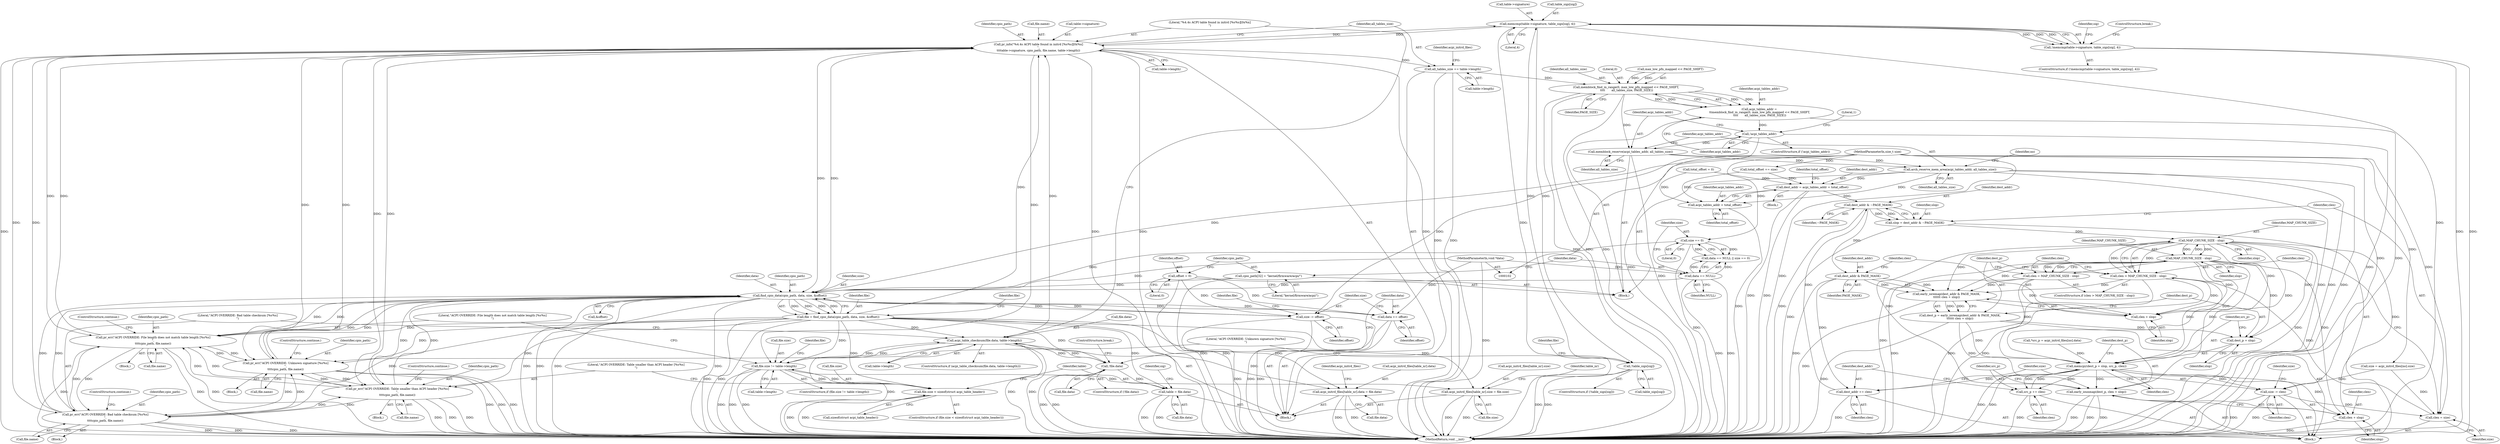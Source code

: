 digraph "0_linux_a4a5ed2835e8ea042868b7401dced3f517cafa76_0@API" {
"1000196" [label="(Call,memcmp(table->signature, table_sigs[sig], 4))"];
"1000250" [label="(Call,pr_info(\"%4.4s ACPI table found in initrd [%s%s][0x%x]\n\",\n\t\t\ttable->signature, cpio_path, file.name, table->length))"];
"1000196" [label="(Call,memcmp(table->signature, table_sigs[sig], 4))"];
"1000206" [label="(Call,!table_sigs[sig])"];
"1000147" [label="(Call,find_cpio_data(cpio_path, data, size, &offset))"];
"1000122" [label="(Call,cpio_path[32] = \"kernel/firmware/acpi/\")"];
"1000227" [label="(Call,pr_err(\"ACPI OVERRIDE: File length does not match table length [%s%s]\n\",\n\t\t\t\tcpio_path, file.name))"];
"1000211" [label="(Call,pr_err(\"ACPI OVERRIDE: Unknown signature [%s%s]\n\",\n\t\t\t\tcpio_path, file.name))"];
"1000173" [label="(Call,pr_err(\"ACPI OVERRIDE: Table smaller than ACPI header [%s%s]\n\",\n\t\t\t\tcpio_path, file.name))"];
"1000243" [label="(Call,pr_err(\"ACPI OVERRIDE: Bad table checksum [%s%s]\n\",\n\t\t\t\tcpio_path, file.name))"];
"1000145" [label="(Call,file = find_cpio_data(cpio_path, data, size, &offset))"];
"1000159" [label="(Call,data += offset)"];
"1000117" [label="(Call,offset = 0)"];
"1000103" [label="(MethodParameterIn,void *data)"];
"1000128" [label="(Call,data == NULL)"];
"1000131" [label="(Call,size == 0)"];
"1000104" [label="(MethodParameterIn,size_t size)"];
"1000162" [label="(Call,size -= offset)"];
"1000235" [label="(Call,acpi_table_checksum(file.data, table->length))"];
"1000154" [label="(Call,!file.data)"];
"1000219" [label="(Call,file.size != table->length)"];
"1000166" [label="(Call,file.size < sizeof(struct acpi_table_header))"];
"1000195" [label="(Call,!memcmp(table->signature, table_sigs[sig], 4))"];
"1000180" [label="(Call,table = file.data)"];
"1000276" [label="(Call,acpi_initrd_files[table_nr].size = file.size)"];
"1000267" [label="(Call,acpi_initrd_files[table_nr].data = file.data)"];
"1000262" [label="(Call,all_tables_size += table->length)"];
"1000300" [label="(Call,memblock_find_in_range(0, max_low_pfn_mapped << PAGE_SHIFT,\n \t\t\t\t       all_tables_size, PAGE_SIZE))"];
"1000298" [label="(Call,acpi_tables_addr =\n \t\tmemblock_find_in_range(0, max_low_pfn_mapped << PAGE_SHIFT,\n \t\t\t\t       all_tables_size, PAGE_SIZE))"];
"1000308" [label="(Call,!acpi_tables_addr)"];
"1000314" [label="(Call,memblock_reserve(acpi_tables_addr, all_tables_size))"];
"1000317" [label="(Call,arch_reserve_mem_area(acpi_tables_addr, all_tables_size))"];
"1000347" [label="(Call,dest_addr = acpi_tables_addr + total_offset)"];
"1000363" [label="(Call,dest_addr & ~PAGE_MASK)"];
"1000361" [label="(Call,slop = dest_addr & ~PAGE_MASK)"];
"1000372" [label="(Call,MAP_CHUNK_SIZE - slop)"];
"1000370" [label="(Call,clen > MAP_CHUNK_SIZE - slop)"];
"1000382" [label="(Call,early_ioremap(dest_addr & PAGE_MASK,\n\t\t\t\t\t\t clen + slop))"];
"1000380" [label="(Call,dest_p = early_ioremap(dest_addr & PAGE_MASK,\n\t\t\t\t\t\t clen + slop))"];
"1000389" [label="(Call,memcpy(dest_p + slop, src_p, clen))"];
"1000395" [label="(Call,early_iounmap(dest_p, clen + slop))"];
"1000397" [label="(Call,clen + slop)"];
"1000400" [label="(Call,src_p += clen)"];
"1000403" [label="(Call,dest_addr += clen)"];
"1000406" [label="(Call,size -= clen)"];
"1000366" [label="(Call,clen = size)"];
"1000390" [label="(Call,dest_p + slop)"];
"1000386" [label="(Call,clen + slop)"];
"1000377" [label="(Call,MAP_CHUNK_SIZE - slop)"];
"1000375" [label="(Call,clen = MAP_CHUNK_SIZE - slop)"];
"1000383" [label="(Call,dest_addr & PAGE_MASK)"];
"1000349" [label="(Call,acpi_tables_addr + total_offset)"];
"1000396" [label="(Identifier,dest_p)"];
"1000404" [label="(Identifier,dest_addr)"];
"1000246" [label="(Call,file.name)"];
"1000175" [label="(Identifier,cpio_path)"];
"1000244" [label="(Literal,\"ACPI OVERRIDE: Bad table checksum [%s%s]\n\")"];
"1000249" [label="(ControlStructure,continue;)"];
"1000195" [label="(Call,!memcmp(table->signature, table_sigs[sig], 4))"];
"1000228" [label="(Literal,\"ACPI OVERRIDE: File length does not match table length [%s%s]\n\")"];
"1000180" [label="(Call,table = file.data)"];
"1000381" [label="(Identifier,dest_p)"];
"1000409" [label="(MethodReturn,void __init)"];
"1000282" [label="(Call,file.size)"];
"1000363" [label="(Call,dest_addr & ~PAGE_MASK)"];
"1000105" [label="(Block,)"];
"1000314" [label="(Call,memblock_reserve(acpi_tables_addr, all_tables_size))"];
"1000153" [label="(ControlStructure,if (!file.data))"];
"1000235" [label="(Call,acpi_table_checksum(file.data, table->length))"];
"1000103" [label="(MethodParameterIn,void *data)"];
"1000123" [label="(Identifier,cpio_path)"];
"1000155" [label="(Call,file.data)"];
"1000251" [label="(Literal,\"%4.4s ACPI table found in initrd [%s%s][0x%x]\n\")"];
"1000386" [label="(Call,clen + slop)"];
"1000267" [label="(Call,acpi_initrd_files[table_nr].data = file.data)"];
"1000300" [label="(Call,memblock_find_in_range(0, max_low_pfn_mapped << PAGE_SHIFT,\n \t\t\t\t       all_tables_size, PAGE_SIZE))"];
"1000150" [label="(Identifier,size)"];
"1000317" [label="(Call,arch_reserve_mem_area(acpi_tables_addr, all_tables_size))"];
"1000239" [label="(Call,table->length)"];
"1000351" [label="(Identifier,total_offset)"];
"1000370" [label="(Call,clen > MAP_CHUNK_SIZE - slop)"];
"1000331" [label="(Call,*src_p = acpi_initrd_files[no].data)"];
"1000378" [label="(Identifier,MAP_CHUNK_SIZE)"];
"1000394" [label="(Identifier,clen)"];
"1000145" [label="(Call,file = find_cpio_data(cpio_path, data, size, &offset))"];
"1000276" [label="(Call,acpi_initrd_files[table_nr].size = file.size)"];
"1000104" [label="(MethodParameterIn,size_t size)"];
"1000193" [label="(Identifier,sig)"];
"1000364" [label="(Identifier,dest_addr)"];
"1000379" [label="(Identifier,slop)"];
"1000368" [label="(Identifier,size)"];
"1000212" [label="(Literal,\"ACPI OVERRIDE: Unknown signature [%s%s]\n\")"];
"1000318" [label="(Identifier,acpi_tables_addr)"];
"1000236" [label="(Call,file.data)"];
"1000393" [label="(Identifier,src_p)"];
"1000217" [label="(ControlStructure,continue;)"];
"1000392" [label="(Identifier,slop)"];
"1000277" [label="(Call,acpi_initrd_files[table_nr].size)"];
"1000166" [label="(Call,file.size < sizeof(struct acpi_table_header))"];
"1000181" [label="(Identifier,table)"];
"1000302" [label="(Call,max_low_pfn_mapped << PAGE_SHIFT)"];
"1000213" [label="(Identifier,cpio_path)"];
"1000194" [label="(ControlStructure,if (!memcmp(table->signature, table_sigs[sig], 4)))"];
"1000182" [label="(Call,file.data)"];
"1000385" [label="(Identifier,PAGE_MASK)"];
"1000210" [label="(Block,)"];
"1000350" [label="(Identifier,acpi_tables_addr)"];
"1000400" [label="(Call,src_p += clen)"];
"1000226" [label="(Block,)"];
"1000391" [label="(Identifier,dest_p)"];
"1000259" [label="(Call,table->length)"];
"1000162" [label="(Call,size -= offset)"];
"1000156" [label="(Identifier,file)"];
"1000242" [label="(Block,)"];
"1000408" [label="(Identifier,clen)"];
"1000163" [label="(Identifier,size)"];
"1000118" [label="(Identifier,offset)"];
"1000405" [label="(Identifier,clen)"];
"1000375" [label="(Call,clen = MAP_CHUNK_SIZE - slop)"];
"1000203" [label="(Literal,4)"];
"1000312" [label="(Literal,1)"];
"1000129" [label="(Identifier,data)"];
"1000176" [label="(Call,file.name)"];
"1000233" [label="(ControlStructure,continue;)"];
"1000219" [label="(Call,file.size != table->length)"];
"1000147" [label="(Call,find_cpio_data(cpio_path, data, size, &offset))"];
"1000229" [label="(Identifier,cpio_path)"];
"1000252" [label="(Call,table->signature)"];
"1000366" [label="(Call,clen = size)"];
"1000298" [label="(Call,acpi_tables_addr =\n \t\tmemblock_find_in_range(0, max_low_pfn_mapped << PAGE_SHIFT,\n \t\t\t\t       all_tables_size, PAGE_SIZE))"];
"1000220" [label="(Call,file.size)"];
"1000376" [label="(Identifier,clen)"];
"1000305" [label="(Identifier,all_tables_size)"];
"1000128" [label="(Call,data == NULL)"];
"1000207" [label="(Call,table_sigs[sig])"];
"1000263" [label="(Identifier,all_tables_size)"];
"1000132" [label="(Identifier,size)"];
"1000158" [label="(ControlStructure,break;)"];
"1000214" [label="(Call,file.name)"];
"1000204" [label="(ControlStructure,break;)"];
"1000234" [label="(ControlStructure,if (acpi_table_checksum(file.data, table->length)))"];
"1000255" [label="(Identifier,cpio_path)"];
"1000256" [label="(Call,file.name)"];
"1000279" [label="(Identifier,acpi_initrd_files)"];
"1000250" [label="(Call,pr_info(\"%4.4s ACPI table found in initrd [%s%s][0x%x]\n\",\n\t\t\ttable->signature, cpio_path, file.name, table->length))"];
"1000262" [label="(Call,all_tables_size += table->length)"];
"1000365" [label="(Identifier,~PAGE_MASK)"];
"1000154" [label="(Call,!file.data)"];
"1000362" [label="(Identifier,slop)"];
"1000373" [label="(Identifier,MAP_CHUNK_SIZE)"];
"1000117" [label="(Call,offset = 0)"];
"1000119" [label="(Literal,0)"];
"1000237" [label="(Identifier,file)"];
"1000268" [label="(Call,acpi_initrd_files[table_nr].data)"];
"1000315" [label="(Identifier,acpi_tables_addr)"];
"1000387" [label="(Identifier,clen)"];
"1000173" [label="(Call,pr_err(\"ACPI OVERRIDE: Table smaller than ACPI header [%s%s]\n\",\n\t\t\t\tcpio_path, file.name))"];
"1000170" [label="(Call,sizeof(struct acpi_table_header))"];
"1000395" [label="(Call,early_iounmap(dest_p, clen + slop))"];
"1000374" [label="(Identifier,slop)"];
"1000270" [label="(Identifier,acpi_initrd_files)"];
"1000223" [label="(Call,table->length)"];
"1000308" [label="(Call,!acpi_tables_addr)"];
"1000151" [label="(Call,&offset)"];
"1000113" [label="(Call,total_offset = 0)"];
"1000206" [label="(Call,!table_sigs[sig])"];
"1000164" [label="(Identifier,offset)"];
"1000347" [label="(Call,dest_addr = acpi_tables_addr + total_offset)"];
"1000349" [label="(Call,acpi_tables_addr + total_offset)"];
"1000383" [label="(Call,dest_addr & PAGE_MASK)"];
"1000356" [label="(Identifier,total_offset)"];
"1000397" [label="(Call,clen + slop)"];
"1000165" [label="(ControlStructure,if (file.size < sizeof(struct acpi_table_header)))"];
"1000382" [label="(Call,early_ioremap(dest_addr & PAGE_MASK,\n\t\t\t\t\t\t clen + slop))"];
"1000309" [label="(Identifier,acpi_tables_addr)"];
"1000197" [label="(Call,table->signature)"];
"1000211" [label="(Call,pr_err(\"ACPI OVERRIDE: Unknown signature [%s%s]\n\",\n\t\t\t\tcpio_path, file.name))"];
"1000149" [label="(Identifier,data)"];
"1000339" [label="(Call,size = acpi_initrd_files[no].size)"];
"1000371" [label="(Identifier,clen)"];
"1000367" [label="(Identifier,clen)"];
"1000122" [label="(Call,cpio_path[32] = \"kernel/firmware/acpi/\")"];
"1000407" [label="(Identifier,size)"];
"1000187" [label="(Identifier,sig)"];
"1000196" [label="(Call,memcmp(table->signature, table_sigs[sig], 4))"];
"1000329" [label="(Block,)"];
"1000167" [label="(Call,file.size)"];
"1000360" [label="(Block,)"];
"1000127" [label="(Call,data == NULL || size == 0)"];
"1000307" [label="(ControlStructure,if (!acpi_tables_addr))"];
"1000148" [label="(Identifier,cpio_path)"];
"1000390" [label="(Call,dest_p + slop)"];
"1000286" [label="(Identifier,table_nr)"];
"1000403" [label="(Call,dest_addr += clen)"];
"1000146" [label="(Identifier,file)"];
"1000380" [label="(Call,dest_p = early_ioremap(dest_addr & PAGE_MASK,\n\t\t\t\t\t\t clen + slop))"];
"1000243" [label="(Call,pr_err(\"ACPI OVERRIDE: Bad table checksum [%s%s]\n\",\n\t\t\t\tcpio_path, file.name))"];
"1000299" [label="(Identifier,acpi_tables_addr)"];
"1000361" [label="(Call,slop = dest_addr & ~PAGE_MASK)"];
"1000124" [label="(Literal,\"kernel/firmware/acpi/\")"];
"1000372" [label="(Call,MAP_CHUNK_SIZE - slop)"];
"1000399" [label="(Identifier,slop)"];
"1000144" [label="(Block,)"];
"1000369" [label="(ControlStructure,if (clen > MAP_CHUNK_SIZE - slop))"];
"1000384" [label="(Identifier,dest_addr)"];
"1000200" [label="(Call,table_sigs[sig])"];
"1000168" [label="(Identifier,file)"];
"1000316" [label="(Identifier,all_tables_size)"];
"1000348" [label="(Identifier,dest_addr)"];
"1000273" [label="(Call,file.data)"];
"1000227" [label="(Call,pr_err(\"ACPI OVERRIDE: File length does not match table length [%s%s]\n\",\n\t\t\t\tcpio_path, file.name))"];
"1000319" [label="(Identifier,all_tables_size)"];
"1000161" [label="(Identifier,offset)"];
"1000359" [label="(Identifier,size)"];
"1000301" [label="(Literal,0)"];
"1000160" [label="(Identifier,data)"];
"1000174" [label="(Literal,\"ACPI OVERRIDE: Table smaller than ACPI header [%s%s]\n\")"];
"1000355" [label="(Call,total_offset += size)"];
"1000406" [label="(Call,size -= clen)"];
"1000377" [label="(Call,MAP_CHUNK_SIZE - slop)"];
"1000131" [label="(Call,size == 0)"];
"1000133" [label="(Literal,0)"];
"1000221" [label="(Identifier,file)"];
"1000230" [label="(Call,file.name)"];
"1000401" [label="(Identifier,src_p)"];
"1000398" [label="(Identifier,clen)"];
"1000306" [label="(Identifier,PAGE_SIZE)"];
"1000322" [label="(Identifier,no)"];
"1000264" [label="(Call,table->length)"];
"1000388" [label="(Identifier,slop)"];
"1000130" [label="(Identifier,NULL)"];
"1000159" [label="(Call,data += offset)"];
"1000389" [label="(Call,memcpy(dest_p + slop, src_p, clen))"];
"1000245" [label="(Identifier,cpio_path)"];
"1000402" [label="(Identifier,clen)"];
"1000218" [label="(ControlStructure,if (file.size != table->length))"];
"1000179" [label="(ControlStructure,continue;)"];
"1000205" [label="(ControlStructure,if (!table_sigs[sig]))"];
"1000172" [label="(Block,)"];
"1000196" -> "1000195"  [label="AST: "];
"1000196" -> "1000203"  [label="CFG: "];
"1000197" -> "1000196"  [label="AST: "];
"1000200" -> "1000196"  [label="AST: "];
"1000203" -> "1000196"  [label="AST: "];
"1000195" -> "1000196"  [label="CFG: "];
"1000196" -> "1000409"  [label="DDG: "];
"1000196" -> "1000409"  [label="DDG: "];
"1000196" -> "1000195"  [label="DDG: "];
"1000196" -> "1000195"  [label="DDG: "];
"1000196" -> "1000195"  [label="DDG: "];
"1000250" -> "1000196"  [label="DDG: "];
"1000206" -> "1000196"  [label="DDG: "];
"1000196" -> "1000206"  [label="DDG: "];
"1000196" -> "1000250"  [label="DDG: "];
"1000250" -> "1000144"  [label="AST: "];
"1000250" -> "1000259"  [label="CFG: "];
"1000251" -> "1000250"  [label="AST: "];
"1000252" -> "1000250"  [label="AST: "];
"1000255" -> "1000250"  [label="AST: "];
"1000256" -> "1000250"  [label="AST: "];
"1000259" -> "1000250"  [label="AST: "];
"1000263" -> "1000250"  [label="CFG: "];
"1000250" -> "1000409"  [label="DDG: "];
"1000250" -> "1000409"  [label="DDG: "];
"1000250" -> "1000409"  [label="DDG: "];
"1000250" -> "1000409"  [label="DDG: "];
"1000250" -> "1000147"  [label="DDG: "];
"1000250" -> "1000173"  [label="DDG: "];
"1000250" -> "1000211"  [label="DDG: "];
"1000250" -> "1000219"  [label="DDG: "];
"1000250" -> "1000227"  [label="DDG: "];
"1000250" -> "1000243"  [label="DDG: "];
"1000147" -> "1000250"  [label="DDG: "];
"1000211" -> "1000250"  [label="DDG: "];
"1000173" -> "1000250"  [label="DDG: "];
"1000227" -> "1000250"  [label="DDG: "];
"1000243" -> "1000250"  [label="DDG: "];
"1000145" -> "1000250"  [label="DDG: "];
"1000235" -> "1000250"  [label="DDG: "];
"1000250" -> "1000262"  [label="DDG: "];
"1000206" -> "1000205"  [label="AST: "];
"1000206" -> "1000207"  [label="CFG: "];
"1000207" -> "1000206"  [label="AST: "];
"1000212" -> "1000206"  [label="CFG: "];
"1000221" -> "1000206"  [label="CFG: "];
"1000206" -> "1000409"  [label="DDG: "];
"1000206" -> "1000409"  [label="DDG: "];
"1000147" -> "1000145"  [label="AST: "];
"1000147" -> "1000151"  [label="CFG: "];
"1000148" -> "1000147"  [label="AST: "];
"1000149" -> "1000147"  [label="AST: "];
"1000150" -> "1000147"  [label="AST: "];
"1000151" -> "1000147"  [label="AST: "];
"1000145" -> "1000147"  [label="CFG: "];
"1000147" -> "1000409"  [label="DDG: "];
"1000147" -> "1000409"  [label="DDG: "];
"1000147" -> "1000409"  [label="DDG: "];
"1000147" -> "1000409"  [label="DDG: "];
"1000147" -> "1000145"  [label="DDG: "];
"1000147" -> "1000145"  [label="DDG: "];
"1000147" -> "1000145"  [label="DDG: "];
"1000147" -> "1000145"  [label="DDG: "];
"1000122" -> "1000147"  [label="DDG: "];
"1000227" -> "1000147"  [label="DDG: "];
"1000211" -> "1000147"  [label="DDG: "];
"1000243" -> "1000147"  [label="DDG: "];
"1000173" -> "1000147"  [label="DDG: "];
"1000159" -> "1000147"  [label="DDG: "];
"1000128" -> "1000147"  [label="DDG: "];
"1000103" -> "1000147"  [label="DDG: "];
"1000131" -> "1000147"  [label="DDG: "];
"1000162" -> "1000147"  [label="DDG: "];
"1000104" -> "1000147"  [label="DDG: "];
"1000147" -> "1000159"  [label="DDG: "];
"1000147" -> "1000162"  [label="DDG: "];
"1000147" -> "1000173"  [label="DDG: "];
"1000147" -> "1000211"  [label="DDG: "];
"1000147" -> "1000227"  [label="DDG: "];
"1000147" -> "1000243"  [label="DDG: "];
"1000122" -> "1000105"  [label="AST: "];
"1000122" -> "1000124"  [label="CFG: "];
"1000123" -> "1000122"  [label="AST: "];
"1000124" -> "1000122"  [label="AST: "];
"1000129" -> "1000122"  [label="CFG: "];
"1000122" -> "1000409"  [label="DDG: "];
"1000227" -> "1000226"  [label="AST: "];
"1000227" -> "1000230"  [label="CFG: "];
"1000228" -> "1000227"  [label="AST: "];
"1000229" -> "1000227"  [label="AST: "];
"1000230" -> "1000227"  [label="AST: "];
"1000233" -> "1000227"  [label="CFG: "];
"1000227" -> "1000409"  [label="DDG: "];
"1000227" -> "1000409"  [label="DDG: "];
"1000227" -> "1000409"  [label="DDG: "];
"1000227" -> "1000173"  [label="DDG: "];
"1000227" -> "1000211"  [label="DDG: "];
"1000211" -> "1000227"  [label="DDG: "];
"1000173" -> "1000227"  [label="DDG: "];
"1000243" -> "1000227"  [label="DDG: "];
"1000145" -> "1000227"  [label="DDG: "];
"1000227" -> "1000243"  [label="DDG: "];
"1000211" -> "1000210"  [label="AST: "];
"1000211" -> "1000214"  [label="CFG: "];
"1000212" -> "1000211"  [label="AST: "];
"1000213" -> "1000211"  [label="AST: "];
"1000214" -> "1000211"  [label="AST: "];
"1000217" -> "1000211"  [label="CFG: "];
"1000211" -> "1000409"  [label="DDG: "];
"1000211" -> "1000409"  [label="DDG: "];
"1000211" -> "1000409"  [label="DDG: "];
"1000211" -> "1000173"  [label="DDG: "];
"1000173" -> "1000211"  [label="DDG: "];
"1000243" -> "1000211"  [label="DDG: "];
"1000145" -> "1000211"  [label="DDG: "];
"1000211" -> "1000243"  [label="DDG: "];
"1000173" -> "1000172"  [label="AST: "];
"1000173" -> "1000176"  [label="CFG: "];
"1000174" -> "1000173"  [label="AST: "];
"1000175" -> "1000173"  [label="AST: "];
"1000176" -> "1000173"  [label="AST: "];
"1000179" -> "1000173"  [label="CFG: "];
"1000173" -> "1000409"  [label="DDG: "];
"1000173" -> "1000409"  [label="DDG: "];
"1000173" -> "1000409"  [label="DDG: "];
"1000243" -> "1000173"  [label="DDG: "];
"1000145" -> "1000173"  [label="DDG: "];
"1000173" -> "1000243"  [label="DDG: "];
"1000243" -> "1000242"  [label="AST: "];
"1000243" -> "1000246"  [label="CFG: "];
"1000244" -> "1000243"  [label="AST: "];
"1000245" -> "1000243"  [label="AST: "];
"1000246" -> "1000243"  [label="AST: "];
"1000249" -> "1000243"  [label="CFG: "];
"1000243" -> "1000409"  [label="DDG: "];
"1000243" -> "1000409"  [label="DDG: "];
"1000243" -> "1000409"  [label="DDG: "];
"1000145" -> "1000243"  [label="DDG: "];
"1000145" -> "1000144"  [label="AST: "];
"1000146" -> "1000145"  [label="AST: "];
"1000156" -> "1000145"  [label="CFG: "];
"1000145" -> "1000409"  [label="DDG: "];
"1000145" -> "1000409"  [label="DDG: "];
"1000145" -> "1000154"  [label="DDG: "];
"1000145" -> "1000166"  [label="DDG: "];
"1000145" -> "1000180"  [label="DDG: "];
"1000145" -> "1000219"  [label="DDG: "];
"1000145" -> "1000235"  [label="DDG: "];
"1000145" -> "1000267"  [label="DDG: "];
"1000145" -> "1000276"  [label="DDG: "];
"1000159" -> "1000144"  [label="AST: "];
"1000159" -> "1000161"  [label="CFG: "];
"1000160" -> "1000159"  [label="AST: "];
"1000161" -> "1000159"  [label="AST: "];
"1000163" -> "1000159"  [label="CFG: "];
"1000159" -> "1000409"  [label="DDG: "];
"1000117" -> "1000159"  [label="DDG: "];
"1000103" -> "1000159"  [label="DDG: "];
"1000117" -> "1000105"  [label="AST: "];
"1000117" -> "1000119"  [label="CFG: "];
"1000118" -> "1000117"  [label="AST: "];
"1000119" -> "1000117"  [label="AST: "];
"1000123" -> "1000117"  [label="CFG: "];
"1000117" -> "1000409"  [label="DDG: "];
"1000117" -> "1000162"  [label="DDG: "];
"1000103" -> "1000102"  [label="AST: "];
"1000103" -> "1000409"  [label="DDG: "];
"1000103" -> "1000128"  [label="DDG: "];
"1000128" -> "1000127"  [label="AST: "];
"1000128" -> "1000130"  [label="CFG: "];
"1000129" -> "1000128"  [label="AST: "];
"1000130" -> "1000128"  [label="AST: "];
"1000132" -> "1000128"  [label="CFG: "];
"1000127" -> "1000128"  [label="CFG: "];
"1000128" -> "1000409"  [label="DDG: "];
"1000128" -> "1000409"  [label="DDG: "];
"1000128" -> "1000127"  [label="DDG: "];
"1000128" -> "1000127"  [label="DDG: "];
"1000131" -> "1000127"  [label="AST: "];
"1000131" -> "1000133"  [label="CFG: "];
"1000132" -> "1000131"  [label="AST: "];
"1000133" -> "1000131"  [label="AST: "];
"1000127" -> "1000131"  [label="CFG: "];
"1000131" -> "1000409"  [label="DDG: "];
"1000131" -> "1000127"  [label="DDG: "];
"1000131" -> "1000127"  [label="DDG: "];
"1000104" -> "1000131"  [label="DDG: "];
"1000104" -> "1000102"  [label="AST: "];
"1000104" -> "1000409"  [label="DDG: "];
"1000104" -> "1000162"  [label="DDG: "];
"1000104" -> "1000339"  [label="DDG: "];
"1000104" -> "1000355"  [label="DDG: "];
"1000104" -> "1000366"  [label="DDG: "];
"1000104" -> "1000406"  [label="DDG: "];
"1000162" -> "1000144"  [label="AST: "];
"1000162" -> "1000164"  [label="CFG: "];
"1000163" -> "1000162"  [label="AST: "];
"1000164" -> "1000162"  [label="AST: "];
"1000168" -> "1000162"  [label="CFG: "];
"1000162" -> "1000409"  [label="DDG: "];
"1000162" -> "1000409"  [label="DDG: "];
"1000235" -> "1000234"  [label="AST: "];
"1000235" -> "1000239"  [label="CFG: "];
"1000236" -> "1000235"  [label="AST: "];
"1000239" -> "1000235"  [label="AST: "];
"1000244" -> "1000235"  [label="CFG: "];
"1000251" -> "1000235"  [label="CFG: "];
"1000235" -> "1000409"  [label="DDG: "];
"1000235" -> "1000409"  [label="DDG: "];
"1000235" -> "1000409"  [label="DDG: "];
"1000235" -> "1000154"  [label="DDG: "];
"1000235" -> "1000219"  [label="DDG: "];
"1000154" -> "1000235"  [label="DDG: "];
"1000219" -> "1000235"  [label="DDG: "];
"1000235" -> "1000267"  [label="DDG: "];
"1000154" -> "1000153"  [label="AST: "];
"1000154" -> "1000155"  [label="CFG: "];
"1000155" -> "1000154"  [label="AST: "];
"1000158" -> "1000154"  [label="CFG: "];
"1000160" -> "1000154"  [label="CFG: "];
"1000154" -> "1000409"  [label="DDG: "];
"1000154" -> "1000409"  [label="DDG: "];
"1000154" -> "1000180"  [label="DDG: "];
"1000219" -> "1000218"  [label="AST: "];
"1000219" -> "1000223"  [label="CFG: "];
"1000220" -> "1000219"  [label="AST: "];
"1000223" -> "1000219"  [label="AST: "];
"1000228" -> "1000219"  [label="CFG: "];
"1000237" -> "1000219"  [label="CFG: "];
"1000219" -> "1000409"  [label="DDG: "];
"1000219" -> "1000409"  [label="DDG: "];
"1000219" -> "1000409"  [label="DDG: "];
"1000219" -> "1000166"  [label="DDG: "];
"1000166" -> "1000219"  [label="DDG: "];
"1000219" -> "1000276"  [label="DDG: "];
"1000166" -> "1000165"  [label="AST: "];
"1000166" -> "1000170"  [label="CFG: "];
"1000167" -> "1000166"  [label="AST: "];
"1000170" -> "1000166"  [label="AST: "];
"1000174" -> "1000166"  [label="CFG: "];
"1000181" -> "1000166"  [label="CFG: "];
"1000166" -> "1000409"  [label="DDG: "];
"1000166" -> "1000409"  [label="DDG: "];
"1000195" -> "1000194"  [label="AST: "];
"1000204" -> "1000195"  [label="CFG: "];
"1000193" -> "1000195"  [label="CFG: "];
"1000195" -> "1000409"  [label="DDG: "];
"1000195" -> "1000409"  [label="DDG: "];
"1000180" -> "1000144"  [label="AST: "];
"1000180" -> "1000182"  [label="CFG: "];
"1000181" -> "1000180"  [label="AST: "];
"1000182" -> "1000180"  [label="AST: "];
"1000187" -> "1000180"  [label="CFG: "];
"1000180" -> "1000409"  [label="DDG: "];
"1000180" -> "1000409"  [label="DDG: "];
"1000276" -> "1000144"  [label="AST: "];
"1000276" -> "1000282"  [label="CFG: "];
"1000277" -> "1000276"  [label="AST: "];
"1000282" -> "1000276"  [label="AST: "];
"1000286" -> "1000276"  [label="CFG: "];
"1000276" -> "1000409"  [label="DDG: "];
"1000276" -> "1000409"  [label="DDG: "];
"1000267" -> "1000144"  [label="AST: "];
"1000267" -> "1000273"  [label="CFG: "];
"1000268" -> "1000267"  [label="AST: "];
"1000273" -> "1000267"  [label="AST: "];
"1000279" -> "1000267"  [label="CFG: "];
"1000267" -> "1000409"  [label="DDG: "];
"1000267" -> "1000409"  [label="DDG: "];
"1000262" -> "1000144"  [label="AST: "];
"1000262" -> "1000264"  [label="CFG: "];
"1000263" -> "1000262"  [label="AST: "];
"1000264" -> "1000262"  [label="AST: "];
"1000270" -> "1000262"  [label="CFG: "];
"1000262" -> "1000409"  [label="DDG: "];
"1000262" -> "1000409"  [label="DDG: "];
"1000262" -> "1000300"  [label="DDG: "];
"1000300" -> "1000298"  [label="AST: "];
"1000300" -> "1000306"  [label="CFG: "];
"1000301" -> "1000300"  [label="AST: "];
"1000302" -> "1000300"  [label="AST: "];
"1000305" -> "1000300"  [label="AST: "];
"1000306" -> "1000300"  [label="AST: "];
"1000298" -> "1000300"  [label="CFG: "];
"1000300" -> "1000409"  [label="DDG: "];
"1000300" -> "1000409"  [label="DDG: "];
"1000300" -> "1000409"  [label="DDG: "];
"1000300" -> "1000298"  [label="DDG: "];
"1000300" -> "1000298"  [label="DDG: "];
"1000300" -> "1000298"  [label="DDG: "];
"1000300" -> "1000298"  [label="DDG: "];
"1000302" -> "1000300"  [label="DDG: "];
"1000302" -> "1000300"  [label="DDG: "];
"1000300" -> "1000314"  [label="DDG: "];
"1000298" -> "1000105"  [label="AST: "];
"1000299" -> "1000298"  [label="AST: "];
"1000309" -> "1000298"  [label="CFG: "];
"1000298" -> "1000409"  [label="DDG: "];
"1000298" -> "1000308"  [label="DDG: "];
"1000308" -> "1000307"  [label="AST: "];
"1000308" -> "1000309"  [label="CFG: "];
"1000309" -> "1000308"  [label="AST: "];
"1000312" -> "1000308"  [label="CFG: "];
"1000315" -> "1000308"  [label="CFG: "];
"1000308" -> "1000409"  [label="DDG: "];
"1000308" -> "1000409"  [label="DDG: "];
"1000308" -> "1000314"  [label="DDG: "];
"1000314" -> "1000105"  [label="AST: "];
"1000314" -> "1000316"  [label="CFG: "];
"1000315" -> "1000314"  [label="AST: "];
"1000316" -> "1000314"  [label="AST: "];
"1000318" -> "1000314"  [label="CFG: "];
"1000314" -> "1000409"  [label="DDG: "];
"1000314" -> "1000317"  [label="DDG: "];
"1000314" -> "1000317"  [label="DDG: "];
"1000317" -> "1000105"  [label="AST: "];
"1000317" -> "1000319"  [label="CFG: "];
"1000318" -> "1000317"  [label="AST: "];
"1000319" -> "1000317"  [label="AST: "];
"1000322" -> "1000317"  [label="CFG: "];
"1000317" -> "1000409"  [label="DDG: "];
"1000317" -> "1000409"  [label="DDG: "];
"1000317" -> "1000409"  [label="DDG: "];
"1000317" -> "1000347"  [label="DDG: "];
"1000317" -> "1000349"  [label="DDG: "];
"1000347" -> "1000329"  [label="AST: "];
"1000347" -> "1000349"  [label="CFG: "];
"1000348" -> "1000347"  [label="AST: "];
"1000349" -> "1000347"  [label="AST: "];
"1000356" -> "1000347"  [label="CFG: "];
"1000347" -> "1000409"  [label="DDG: "];
"1000347" -> "1000409"  [label="DDG: "];
"1000355" -> "1000347"  [label="DDG: "];
"1000113" -> "1000347"  [label="DDG: "];
"1000347" -> "1000363"  [label="DDG: "];
"1000363" -> "1000361"  [label="AST: "];
"1000363" -> "1000365"  [label="CFG: "];
"1000364" -> "1000363"  [label="AST: "];
"1000365" -> "1000363"  [label="AST: "];
"1000361" -> "1000363"  [label="CFG: "];
"1000363" -> "1000409"  [label="DDG: "];
"1000363" -> "1000361"  [label="DDG: "];
"1000363" -> "1000361"  [label="DDG: "];
"1000403" -> "1000363"  [label="DDG: "];
"1000363" -> "1000383"  [label="DDG: "];
"1000361" -> "1000360"  [label="AST: "];
"1000362" -> "1000361"  [label="AST: "];
"1000367" -> "1000361"  [label="CFG: "];
"1000361" -> "1000409"  [label="DDG: "];
"1000361" -> "1000372"  [label="DDG: "];
"1000372" -> "1000370"  [label="AST: "];
"1000372" -> "1000374"  [label="CFG: "];
"1000373" -> "1000372"  [label="AST: "];
"1000374" -> "1000372"  [label="AST: "];
"1000370" -> "1000372"  [label="CFG: "];
"1000372" -> "1000409"  [label="DDG: "];
"1000372" -> "1000370"  [label="DDG: "];
"1000372" -> "1000370"  [label="DDG: "];
"1000377" -> "1000372"  [label="DDG: "];
"1000372" -> "1000377"  [label="DDG: "];
"1000372" -> "1000377"  [label="DDG: "];
"1000372" -> "1000382"  [label="DDG: "];
"1000372" -> "1000386"  [label="DDG: "];
"1000372" -> "1000389"  [label="DDG: "];
"1000372" -> "1000390"  [label="DDG: "];
"1000372" -> "1000395"  [label="DDG: "];
"1000372" -> "1000397"  [label="DDG: "];
"1000370" -> "1000369"  [label="AST: "];
"1000371" -> "1000370"  [label="AST: "];
"1000376" -> "1000370"  [label="CFG: "];
"1000381" -> "1000370"  [label="CFG: "];
"1000370" -> "1000409"  [label="DDG: "];
"1000370" -> "1000409"  [label="DDG: "];
"1000366" -> "1000370"  [label="DDG: "];
"1000370" -> "1000382"  [label="DDG: "];
"1000370" -> "1000386"  [label="DDG: "];
"1000370" -> "1000389"  [label="DDG: "];
"1000382" -> "1000380"  [label="AST: "];
"1000382" -> "1000386"  [label="CFG: "];
"1000383" -> "1000382"  [label="AST: "];
"1000386" -> "1000382"  [label="AST: "];
"1000380" -> "1000382"  [label="CFG: "];
"1000382" -> "1000409"  [label="DDG: "];
"1000382" -> "1000380"  [label="DDG: "];
"1000382" -> "1000380"  [label="DDG: "];
"1000383" -> "1000382"  [label="DDG: "];
"1000383" -> "1000382"  [label="DDG: "];
"1000375" -> "1000382"  [label="DDG: "];
"1000377" -> "1000382"  [label="DDG: "];
"1000380" -> "1000360"  [label="AST: "];
"1000381" -> "1000380"  [label="AST: "];
"1000391" -> "1000380"  [label="CFG: "];
"1000380" -> "1000409"  [label="DDG: "];
"1000380" -> "1000389"  [label="DDG: "];
"1000380" -> "1000390"  [label="DDG: "];
"1000380" -> "1000395"  [label="DDG: "];
"1000389" -> "1000360"  [label="AST: "];
"1000389" -> "1000394"  [label="CFG: "];
"1000390" -> "1000389"  [label="AST: "];
"1000393" -> "1000389"  [label="AST: "];
"1000394" -> "1000389"  [label="AST: "];
"1000396" -> "1000389"  [label="CFG: "];
"1000389" -> "1000409"  [label="DDG: "];
"1000389" -> "1000409"  [label="DDG: "];
"1000377" -> "1000389"  [label="DDG: "];
"1000400" -> "1000389"  [label="DDG: "];
"1000331" -> "1000389"  [label="DDG: "];
"1000375" -> "1000389"  [label="DDG: "];
"1000389" -> "1000395"  [label="DDG: "];
"1000389" -> "1000397"  [label="DDG: "];
"1000389" -> "1000400"  [label="DDG: "];
"1000389" -> "1000400"  [label="DDG: "];
"1000389" -> "1000403"  [label="DDG: "];
"1000389" -> "1000406"  [label="DDG: "];
"1000395" -> "1000360"  [label="AST: "];
"1000395" -> "1000397"  [label="CFG: "];
"1000396" -> "1000395"  [label="AST: "];
"1000397" -> "1000395"  [label="AST: "];
"1000401" -> "1000395"  [label="CFG: "];
"1000395" -> "1000409"  [label="DDG: "];
"1000395" -> "1000409"  [label="DDG: "];
"1000395" -> "1000409"  [label="DDG: "];
"1000377" -> "1000395"  [label="DDG: "];
"1000397" -> "1000399"  [label="CFG: "];
"1000398" -> "1000397"  [label="AST: "];
"1000399" -> "1000397"  [label="AST: "];
"1000397" -> "1000409"  [label="DDG: "];
"1000377" -> "1000397"  [label="DDG: "];
"1000400" -> "1000360"  [label="AST: "];
"1000400" -> "1000402"  [label="CFG: "];
"1000401" -> "1000400"  [label="AST: "];
"1000402" -> "1000400"  [label="AST: "];
"1000404" -> "1000400"  [label="CFG: "];
"1000400" -> "1000409"  [label="DDG: "];
"1000403" -> "1000360"  [label="AST: "];
"1000403" -> "1000405"  [label="CFG: "];
"1000404" -> "1000403"  [label="AST: "];
"1000405" -> "1000403"  [label="AST: "];
"1000407" -> "1000403"  [label="CFG: "];
"1000403" -> "1000409"  [label="DDG: "];
"1000383" -> "1000403"  [label="DDG: "];
"1000406" -> "1000360"  [label="AST: "];
"1000406" -> "1000408"  [label="CFG: "];
"1000407" -> "1000406"  [label="AST: "];
"1000408" -> "1000406"  [label="AST: "];
"1000359" -> "1000406"  [label="CFG: "];
"1000406" -> "1000409"  [label="DDG: "];
"1000406" -> "1000409"  [label="DDG: "];
"1000406" -> "1000366"  [label="DDG: "];
"1000339" -> "1000406"  [label="DDG: "];
"1000366" -> "1000360"  [label="AST: "];
"1000366" -> "1000368"  [label="CFG: "];
"1000367" -> "1000366"  [label="AST: "];
"1000368" -> "1000366"  [label="AST: "];
"1000371" -> "1000366"  [label="CFG: "];
"1000339" -> "1000366"  [label="DDG: "];
"1000390" -> "1000392"  [label="CFG: "];
"1000391" -> "1000390"  [label="AST: "];
"1000392" -> "1000390"  [label="AST: "];
"1000393" -> "1000390"  [label="CFG: "];
"1000377" -> "1000390"  [label="DDG: "];
"1000386" -> "1000388"  [label="CFG: "];
"1000387" -> "1000386"  [label="AST: "];
"1000388" -> "1000386"  [label="AST: "];
"1000375" -> "1000386"  [label="DDG: "];
"1000377" -> "1000386"  [label="DDG: "];
"1000377" -> "1000375"  [label="AST: "];
"1000377" -> "1000379"  [label="CFG: "];
"1000378" -> "1000377"  [label="AST: "];
"1000379" -> "1000377"  [label="AST: "];
"1000375" -> "1000377"  [label="CFG: "];
"1000377" -> "1000409"  [label="DDG: "];
"1000377" -> "1000375"  [label="DDG: "];
"1000377" -> "1000375"  [label="DDG: "];
"1000375" -> "1000369"  [label="AST: "];
"1000376" -> "1000375"  [label="AST: "];
"1000381" -> "1000375"  [label="CFG: "];
"1000375" -> "1000409"  [label="DDG: "];
"1000383" -> "1000385"  [label="CFG: "];
"1000384" -> "1000383"  [label="AST: "];
"1000385" -> "1000383"  [label="AST: "];
"1000387" -> "1000383"  [label="CFG: "];
"1000383" -> "1000409"  [label="DDG: "];
"1000349" -> "1000351"  [label="CFG: "];
"1000350" -> "1000349"  [label="AST: "];
"1000351" -> "1000349"  [label="AST: "];
"1000349" -> "1000409"  [label="DDG: "];
"1000355" -> "1000349"  [label="DDG: "];
"1000113" -> "1000349"  [label="DDG: "];
}
